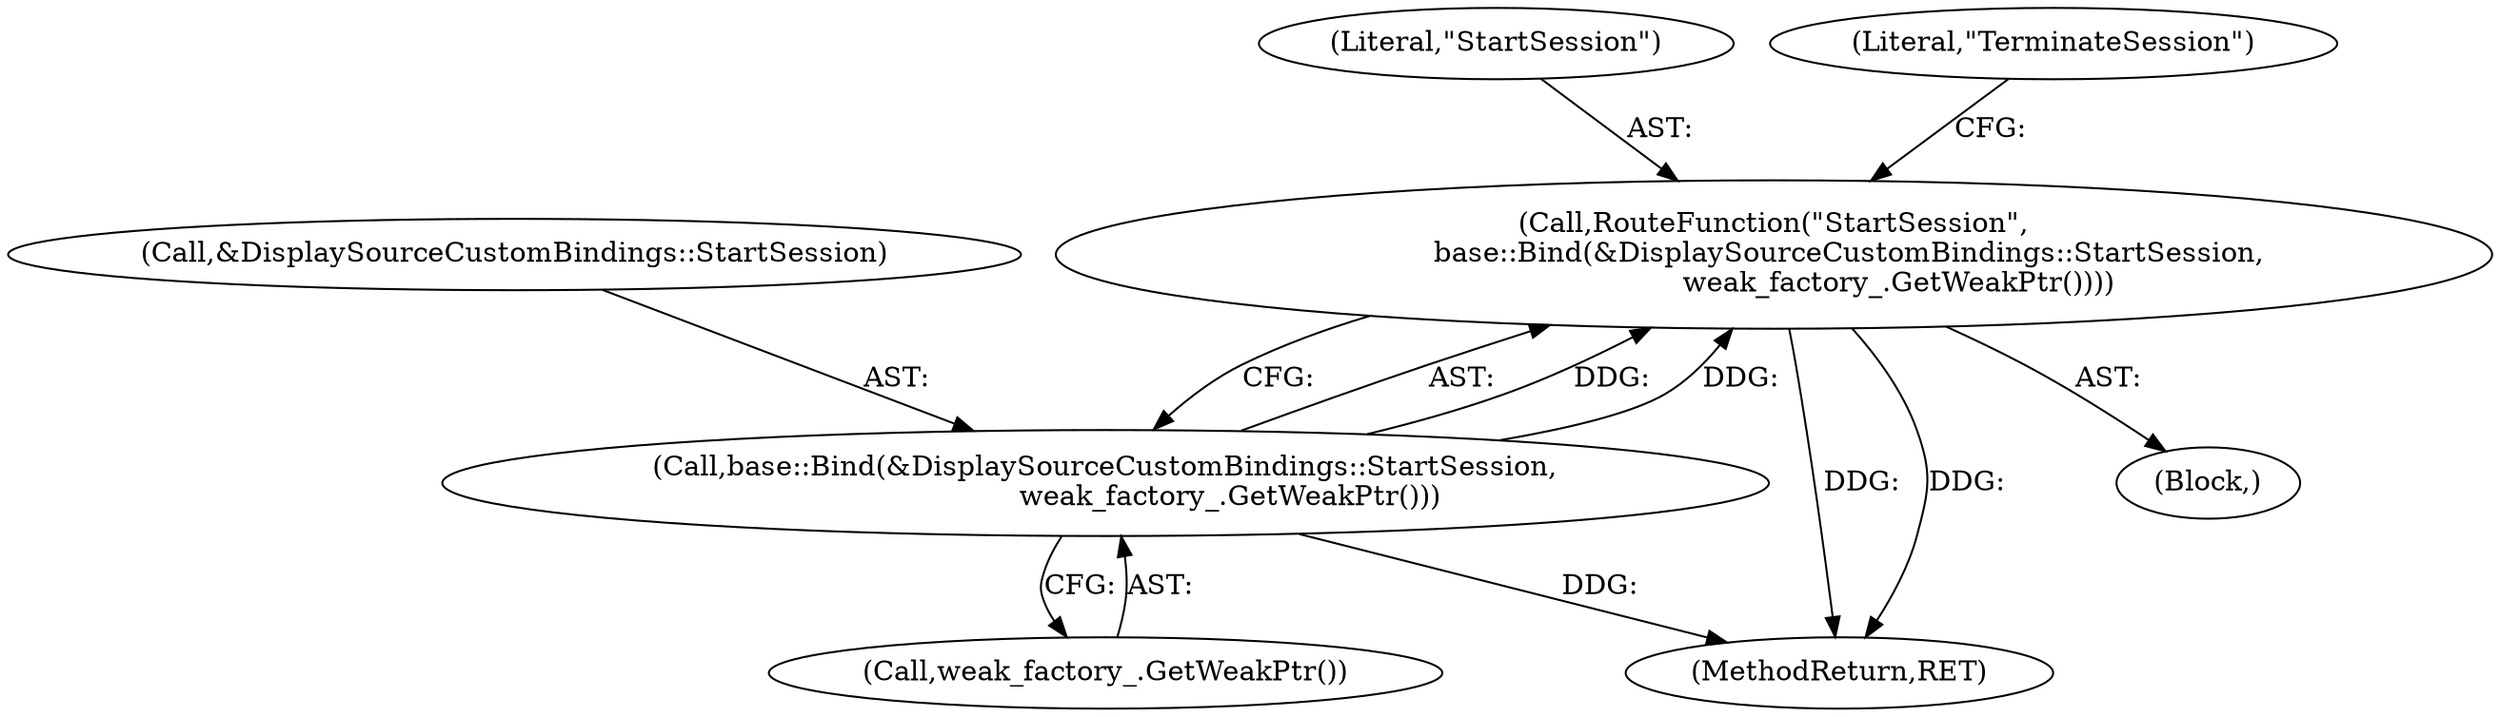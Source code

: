 digraph "1_Chrome_c0569cc04741cccf6548c2169fcc1609d958523f_4@del" {
"1000103" [label="(Call,RouteFunction(\"StartSession\",\n                 base::Bind(&DisplaySourceCustomBindings::StartSession,\n                            weak_factory_.GetWeakPtr())))"];
"1000105" [label="(Call,base::Bind(&DisplaySourceCustomBindings::StartSession,\n                            weak_factory_.GetWeakPtr()))"];
"1000115" [label="(MethodReturn,RET)"];
"1000102" [label="(Block,)"];
"1000105" [label="(Call,base::Bind(&DisplaySourceCustomBindings::StartSession,\n                            weak_factory_.GetWeakPtr()))"];
"1000106" [label="(Call,&DisplaySourceCustomBindings::StartSession)"];
"1000103" [label="(Call,RouteFunction(\"StartSession\",\n                 base::Bind(&DisplaySourceCustomBindings::StartSession,\n                            weak_factory_.GetWeakPtr())))"];
"1000104" [label="(Literal,\"StartSession\")"];
"1000108" [label="(Call,weak_factory_.GetWeakPtr())"];
"1000110" [label="(Literal,\"TerminateSession\")"];
"1000103" -> "1000102"  [label="AST: "];
"1000103" -> "1000105"  [label="CFG: "];
"1000104" -> "1000103"  [label="AST: "];
"1000105" -> "1000103"  [label="AST: "];
"1000110" -> "1000103"  [label="CFG: "];
"1000103" -> "1000115"  [label="DDG: "];
"1000103" -> "1000115"  [label="DDG: "];
"1000105" -> "1000103"  [label="DDG: "];
"1000105" -> "1000103"  [label="DDG: "];
"1000105" -> "1000108"  [label="CFG: "];
"1000106" -> "1000105"  [label="AST: "];
"1000108" -> "1000105"  [label="AST: "];
"1000105" -> "1000115"  [label="DDG: "];
}
